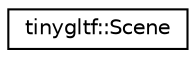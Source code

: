 digraph "Graphical Class Hierarchy"
{
  edge [fontname="Helvetica",fontsize="10",labelfontname="Helvetica",labelfontsize="10"];
  node [fontname="Helvetica",fontsize="10",shape=record];
  rankdir="LR";
  Node0 [label="tinygltf::Scene",height=0.2,width=0.4,color="black", fillcolor="white", style="filled",URL="$structtinygltf_1_1Scene.html"];
}
